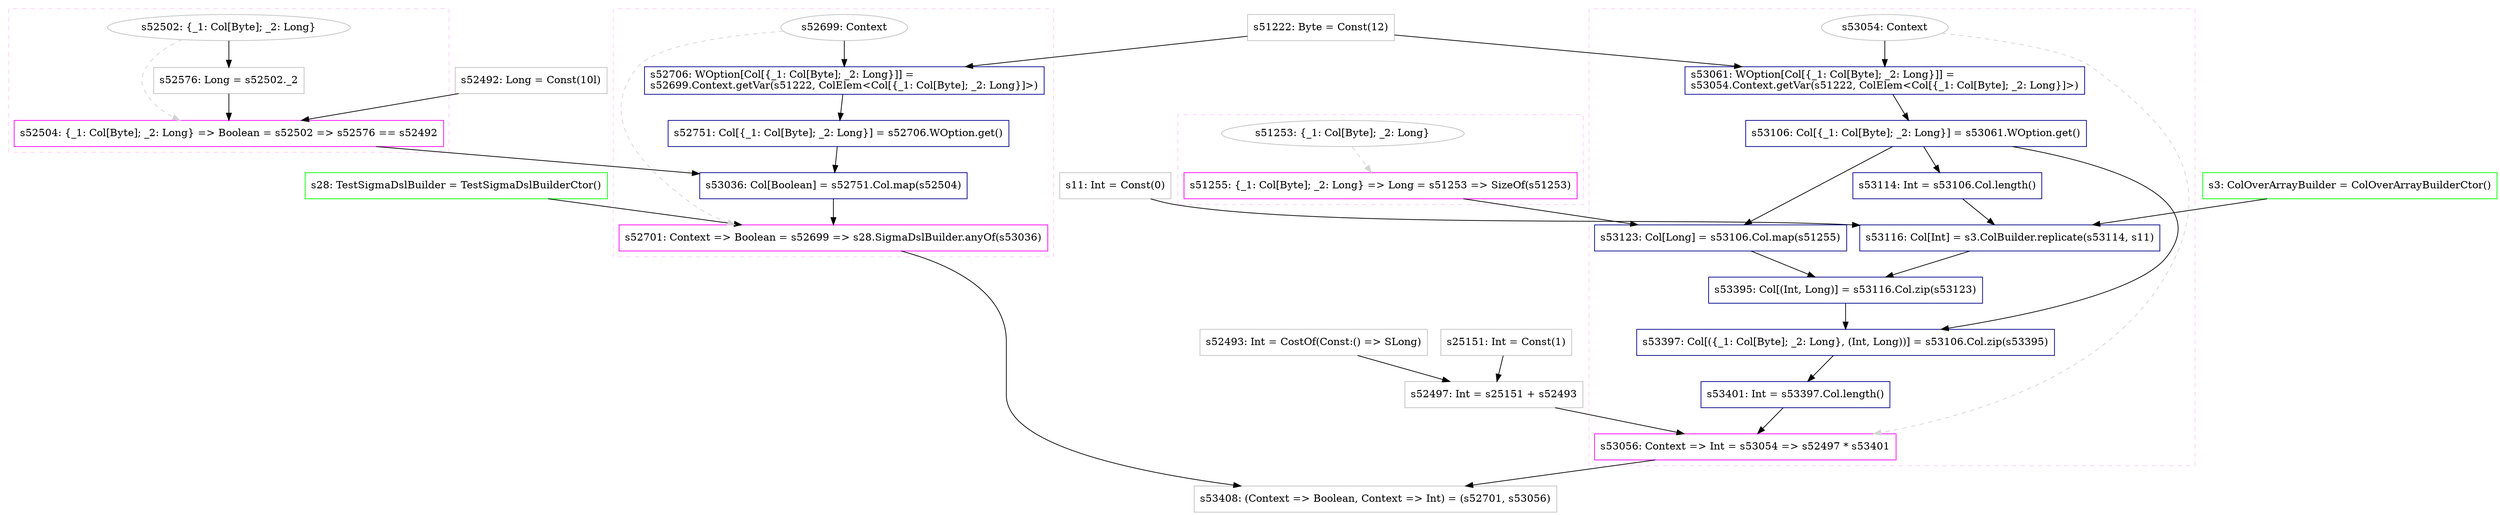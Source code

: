 digraph "TupCol4" {
concentrate=true
node [style=filled, fillcolor=orangered]

"s28" [
label="s28: TestSigmaDslBuilder = TestSigmaDslBuilderCtor()"
shape=box, color=green, tooltip="s28:TestSigmaDslBuilder", style=filled, fillcolor=white
]
"s52492" [
label="s52492: Long = Const(10l)"
shape=box, color=gray, tooltip="s52492:Long", style=filled, fillcolor=white
]
subgraph cluster_s52504 {
style=dashed; color="#FFCCFF"
"s52502" [
label="s52502: {_1: Col[Byte]; _2: Long}"
shape=oval, color=gray, tooltip="s52502:{_1: Col[Byte]; _2: Long}", style=filled, fillcolor=white
]
"s52504" [
label="s52504: {_1: Col[Byte]; _2: Long} => Boolean = s52502 => s52576 == s52492"
shape=box, color=magenta, tooltip="s52504:{_1: Col[Byte]; _2: Long} => Boolean", style=filled, fillcolor=white
]
{rank=source; s52502}
"s52576" [
label="s52576: Long = s52502._2"
shape=box, color=gray, tooltip="s52576:Long", style=filled, fillcolor=white
]
{rank=sink; s52504}
}
"s51222" [
label="s51222: Byte = Const(12)"
shape=box, color=gray, tooltip="s51222:Byte", style=filled, fillcolor=white
]
subgraph cluster_s52701 {
style=dashed; color="#FFCCFF"
"s52699" [
label="s52699: Context"
shape=oval, color=gray, tooltip="s52699:Context", style=filled, fillcolor=white
]
"s52701" [
label="s52701: Context => Boolean = s52699 => s28.SigmaDslBuilder.anyOf(s53036)"
shape=box, color=magenta, tooltip="s52701:Context => Boolean", style=filled, fillcolor=white
]
{rank=source; s52699}
"s52706" [
label="s52706: WOption[Col[{_1: Col[Byte]; _2: Long}]] =\ls52699.Context.getVar(s51222, ColElem<Col[{_1: Col[Byte]; _2: Long}]>)\l"
shape=box, color=darkblue, tooltip="s52706:WOption[Col[{_1: Col[Byte]; _2: Long}]]", style=filled, fillcolor=white
]
"s52751" [
label="s52751: Col[{_1: Col[Byte]; _2: Long}] = s52706.WOption.get()"
shape=box, color=darkblue, tooltip="s52751:Col[{_1: Col[Byte]; _2: Long}]", style=filled, fillcolor=white
]
"s53036" [
label="s53036: Col[Boolean] = s52751.Col.map(s52504)"
shape=box, color=darkblue, tooltip="s53036:Col[Boolean]", style=filled, fillcolor=white
]
{rank=sink; s52701}
}
"s25151" [
label="s25151: Int = Const(1)"
shape=box, color=gray, tooltip="s25151:Int", style=filled, fillcolor=white
]
"s52493" [
label="s52493: Int = CostOf(Const:() => SLong)"
shape=box, color=gray, tooltip="s52493:Int", style=filled, fillcolor=white
]
"s52497" [
label="s52497: Int = s25151 + s52493"
shape=box, color=gray, tooltip="s52497:Int", style=filled, fillcolor=white
]
"s3" [
label="s3: ColOverArrayBuilder = ColOverArrayBuilderCtor()"
shape=box, color=green, tooltip="s3:ColOverArrayBuilder", style=filled, fillcolor=white
]
"s11" [
label="s11: Int = Const(0)"
shape=box, color=gray, tooltip="s11:Int", style=filled, fillcolor=white
]
subgraph cluster_s51255 {
style=dashed; color="#FFCCFF"
"s51253" [
label="s51253: {_1: Col[Byte]; _2: Long}"
shape=oval, color=gray, tooltip="s51253:{_1: Col[Byte]; _2: Long}", style=filled, fillcolor=white
]
"s51255" [
label="s51255: {_1: Col[Byte]; _2: Long} => Long = s51253 => SizeOf(s51253)"
shape=box, color=magenta, tooltip="s51255:{_1: Col[Byte]; _2: Long} => Long", style=filled, fillcolor=white
]
{rank=source; s51253}
{rank=sink; s51255}
}
subgraph cluster_s53056 {
style=dashed; color="#FFCCFF"
"s53054" [
label="s53054: Context"
shape=oval, color=gray, tooltip="s53054:Context", style=filled, fillcolor=white
]
"s53056" [
label="s53056: Context => Int = s53054 => s52497 * s53401"
shape=box, color=magenta, tooltip="s53056:Context => Int", style=filled, fillcolor=white
]
{rank=source; s53054}
"s53061" [
label="s53061: WOption[Col[{_1: Col[Byte]; _2: Long}]] =\ls53054.Context.getVar(s51222, ColElem<Col[{_1: Col[Byte]; _2: Long}]>)\l"
shape=box, color=darkblue, tooltip="s53061:WOption[Col[{_1: Col[Byte]; _2: Long}]]", style=filled, fillcolor=white
]
"s53106" [
label="s53106: Col[{_1: Col[Byte]; _2: Long}] = s53061.WOption.get()"
shape=box, color=darkblue, tooltip="s53106:Col[{_1: Col[Byte]; _2: Long}]", style=filled, fillcolor=white
]
"s53114" [
label="s53114: Int = s53106.Col.length()"
shape=box, color=darkblue, tooltip="s53114:Int", style=filled, fillcolor=white
]
"s53116" [
label="s53116: Col[Int] = s3.ColBuilder.replicate(s53114, s11)"
shape=box, color=darkblue, tooltip="s53116:Col[Int]", style=filled, fillcolor=white
]
"s53123" [
label="s53123: Col[Long] = s53106.Col.map(s51255)"
shape=box, color=darkblue, tooltip="s53123:Col[Long]", style=filled, fillcolor=white
]
"s53395" [
label="s53395: Col[(Int, Long)] = s53116.Col.zip(s53123)"
shape=box, color=darkblue, tooltip="s53395:Col[(Int, Long)]", style=filled, fillcolor=white
]
"s53397" [
label="s53397: Col[({_1: Col[Byte]; _2: Long}, (Int, Long))] = s53106.Col.zip(s53395)"
shape=box, color=darkblue, tooltip="s53397:Col[({_1: Col[Byte]; _2: Long}, (Int, Long))]", style=filled, fillcolor=white
]
"s53401" [
label="s53401: Int = s53397.Col.length()"
shape=box, color=darkblue, tooltip="s53401:Int", style=filled, fillcolor=white
]
{rank=sink; s53056}
}
"s53408" [
label="s53408: (Context => Boolean, Context => Int) = (s52701, s53056)"
shape=box, color=gray, tooltip="s53408:(Context => Boolean, Context => Int)", style=filled, fillcolor=white
]
"s52706" -> "s52751" [style=solid]
"s53061" -> "s53106" [style=solid]
"s52502" -> "s52576" [style=solid]
"s53116" -> "s53395" [style=solid]
"s53123" -> "s53395" [style=solid]
"s53106" -> "s53114" [style=solid]
"s52699" -> "s52701" [style=dashed, color=lightgray, weight=0]
"s28" -> "s52701" [style=solid]
"s53036" -> "s52701" [style=solid]
"s52701" -> "s53408" [style=solid]
"s53056" -> "s53408" [style=solid]
"s25151" -> "s52497" [style=solid]
"s52493" -> "s52497" [style=solid]
"s52502" -> "s52504" [style=dashed, color=lightgray, weight=0]
"s52576" -> "s52504" [style=solid]
"s52492" -> "s52504" [style=solid]
"s52699" -> "s52706" [style=solid]
"s51222" -> "s52706" [style=solid]
"s53106" -> "s53123" [style=solid]
"s51255" -> "s53123" [style=solid]
"s3" -> "s53116" [style=solid]
"s53114" -> "s53116" [style=solid]
"s11" -> "s53116" [style=solid]
"s52751" -> "s53036" [style=solid]
"s52504" -> "s53036" [style=solid]
"s53106" -> "s53397" [style=solid]
"s53395" -> "s53397" [style=solid]
"s53054" -> "s53056" [style=dashed, color=lightgray, weight=0]
"s52497" -> "s53056" [style=solid]
"s53401" -> "s53056" [style=solid]
"s51253" -> "s51255" [style=dashed, color=lightgray, weight=0]
"s51253" -> "s51255" [style=solid]
"s53054" -> "s53061" [style=solid]
"s51222" -> "s53061" [style=solid]
"s53397" -> "s53401" [style=solid]
}
